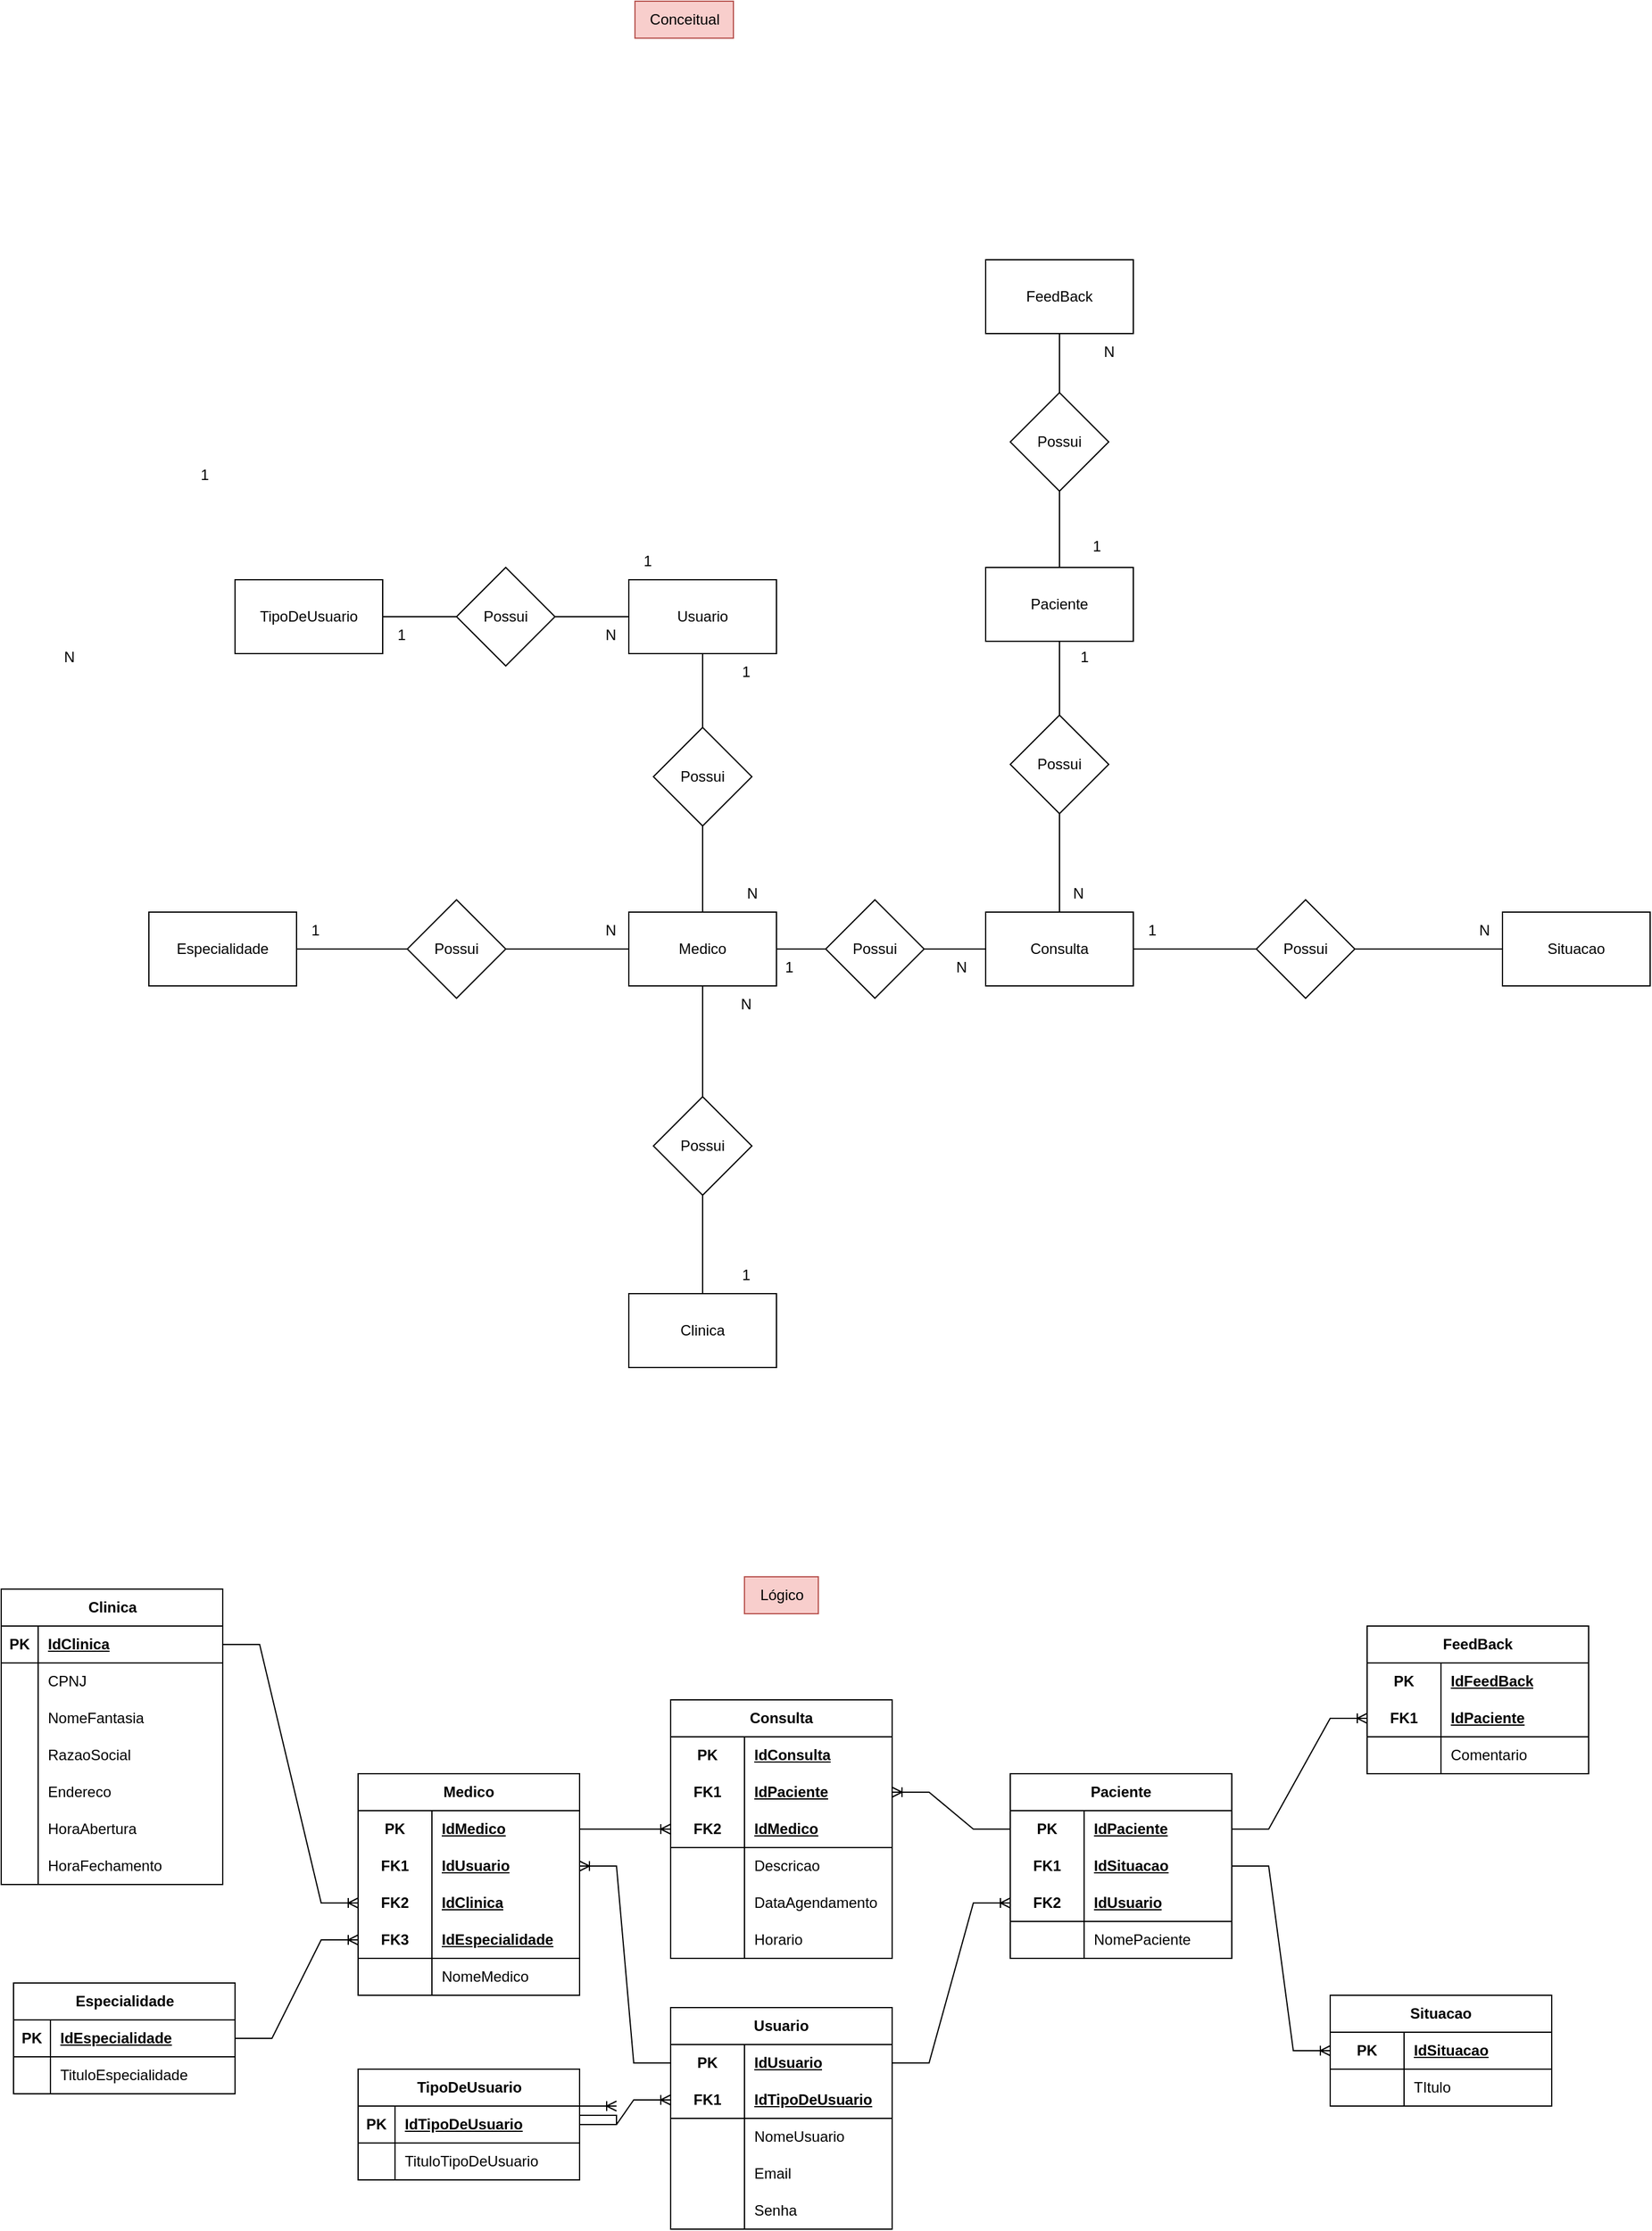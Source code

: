 <mxfile version="21.6.8" type="device">
  <diagram name="Página-1" id="a_1r1LVZdAXBcnB__hBX">
    <mxGraphModel dx="2577" dy="2072" grid="1" gridSize="10" guides="1" tooltips="1" connect="1" arrows="1" fold="1" page="1" pageScale="1" pageWidth="827" pageHeight="1169" math="0" shadow="0">
      <root>
        <mxCell id="0" />
        <mxCell id="1" parent="0" />
        <mxCell id="b5gSdqwOZ8iru0d6Lntr-10" style="edgeStyle=orthogonalEdgeStyle;rounded=0;orthogonalLoop=1;jettySize=auto;html=1;entryX=0;entryY=0.5;entryDx=0;entryDy=0;endArrow=none;endFill=0;" parent="1" source="b5gSdqwOZ8iru0d6Lntr-11" target="b5gSdqwOZ8iru0d6Lntr-5" edge="1">
          <mxGeometry relative="1" as="geometry" />
        </mxCell>
        <mxCell id="b5gSdqwOZ8iru0d6Lntr-2" value="TipoDeUsuario" style="rounded=0;whiteSpace=wrap;html=1;" parent="1" vertex="1">
          <mxGeometry x="-30" y="210" width="120" height="60" as="geometry" />
        </mxCell>
        <mxCell id="e0511FVe_NEa7HaKqOpt-66" style="edgeStyle=orthogonalEdgeStyle;rounded=0;orthogonalLoop=1;jettySize=auto;html=1;endArrow=none;endFill=0;" edge="1" parent="1" source="b5gSdqwOZ8iru0d6Lntr-3" target="e0511FVe_NEa7HaKqOpt-14">
          <mxGeometry relative="1" as="geometry" />
        </mxCell>
        <mxCell id="b5gSdqwOZ8iru0d6Lntr-3" value="Consulta" style="rounded=0;whiteSpace=wrap;html=1;" parent="1" vertex="1">
          <mxGeometry x="580" y="480" width="120" height="60" as="geometry" />
        </mxCell>
        <mxCell id="e0511FVe_NEa7HaKqOpt-134" style="edgeStyle=orthogonalEdgeStyle;rounded=0;orthogonalLoop=1;jettySize=auto;html=1;endArrow=none;endFill=0;" edge="1" parent="1" source="b5gSdqwOZ8iru0d6Lntr-4" target="1QaCSWof8svon9-AdGE4-5">
          <mxGeometry relative="1" as="geometry" />
        </mxCell>
        <mxCell id="b5gSdqwOZ8iru0d6Lntr-4" value="Clinica" style="rounded=0;whiteSpace=wrap;html=1;" parent="1" vertex="1">
          <mxGeometry x="290" y="790" width="120" height="60" as="geometry" />
        </mxCell>
        <mxCell id="b5gSdqwOZ8iru0d6Lntr-5" value="Usuario" style="rounded=0;whiteSpace=wrap;html=1;" parent="1" vertex="1">
          <mxGeometry x="290" y="210" width="120" height="60" as="geometry" />
        </mxCell>
        <mxCell id="1QaCSWof8svon9-AdGE4-105" style="edgeStyle=orthogonalEdgeStyle;rounded=0;orthogonalLoop=1;jettySize=auto;html=1;entryX=0.5;entryY=1;entryDx=0;entryDy=0;endArrow=none;endFill=0;" parent="1" source="1QaCSWof8svon9-AdGE4-333" target="b5gSdqwOZ8iru0d6Lntr-5" edge="1">
          <mxGeometry relative="1" as="geometry" />
        </mxCell>
        <mxCell id="b5gSdqwOZ8iru0d6Lntr-8" value="Especialidade" style="rounded=0;whiteSpace=wrap;html=1;" parent="1" vertex="1">
          <mxGeometry x="-100" y="480" width="120" height="60" as="geometry" />
        </mxCell>
        <mxCell id="b5gSdqwOZ8iru0d6Lntr-12" value="" style="edgeStyle=orthogonalEdgeStyle;rounded=0;orthogonalLoop=1;jettySize=auto;html=1;entryX=0;entryY=0.5;entryDx=0;entryDy=0;endArrow=none;endFill=0;" parent="1" source="b5gSdqwOZ8iru0d6Lntr-2" target="b5gSdqwOZ8iru0d6Lntr-11" edge="1">
          <mxGeometry relative="1" as="geometry">
            <mxPoint x="100" y="240" as="sourcePoint" />
            <mxPoint x="310" y="240" as="targetPoint" />
          </mxGeometry>
        </mxCell>
        <mxCell id="b5gSdqwOZ8iru0d6Lntr-11" value="Possui" style="rhombus;whiteSpace=wrap;html=1;" parent="1" vertex="1">
          <mxGeometry x="150" y="200" width="80" height="80" as="geometry" />
        </mxCell>
        <mxCell id="e0511FVe_NEa7HaKqOpt-136" style="edgeStyle=orthogonalEdgeStyle;rounded=0;orthogonalLoop=1;jettySize=auto;html=1;entryX=0.5;entryY=1;entryDx=0;entryDy=0;endArrow=none;endFill=0;" edge="1" parent="1" source="1QaCSWof8svon9-AdGE4-5" target="1QaCSWof8svon9-AdGE4-262">
          <mxGeometry relative="1" as="geometry" />
        </mxCell>
        <mxCell id="1QaCSWof8svon9-AdGE4-5" value="Possui" style="rhombus;whiteSpace=wrap;html=1;" parent="1" vertex="1">
          <mxGeometry x="310" y="630" width="80" height="80" as="geometry" />
        </mxCell>
        <mxCell id="1QaCSWof8svon9-AdGE4-34" value="N" style="text;html=1;align=center;verticalAlign=middle;resizable=0;points=[];autosize=1;strokeColor=none;fillColor=none;" parent="1" vertex="1">
          <mxGeometry x="260" y="240" width="30" height="30" as="geometry" />
        </mxCell>
        <mxCell id="1QaCSWof8svon9-AdGE4-35" value="1" style="text;html=1;align=center;verticalAlign=middle;resizable=0;points=[];autosize=1;strokeColor=none;fillColor=none;" parent="1" vertex="1">
          <mxGeometry x="90" y="240" width="30" height="30" as="geometry" />
        </mxCell>
        <mxCell id="1QaCSWof8svon9-AdGE4-37" value="1" style="text;html=1;align=center;verticalAlign=middle;resizable=0;points=[];autosize=1;strokeColor=none;fillColor=none;" parent="1" vertex="1">
          <mxGeometry x="370" y="760" width="30" height="30" as="geometry" />
        </mxCell>
        <mxCell id="1QaCSWof8svon9-AdGE4-38" value="N" style="text;html=1;align=center;verticalAlign=middle;resizable=0;points=[];autosize=1;strokeColor=none;fillColor=none;" parent="1" vertex="1">
          <mxGeometry x="370" y="540" width="30" height="30" as="geometry" />
        </mxCell>
        <mxCell id="1QaCSWof8svon9-AdGE4-41" value="Usuario" style="shape=table;startSize=30;container=1;collapsible=1;childLayout=tableLayout;fixedRows=1;rowLines=0;fontStyle=1;align=center;resizeLast=1;html=1;whiteSpace=wrap;" parent="1" vertex="1">
          <mxGeometry x="324" y="1370" width="180" height="180" as="geometry" />
        </mxCell>
        <mxCell id="1QaCSWof8svon9-AdGE4-101" style="shape=tableRow;horizontal=0;startSize=0;swimlaneHead=0;swimlaneBody=0;fillColor=none;collapsible=0;dropTarget=0;points=[[0,0.5],[1,0.5]];portConstraint=eastwest;top=0;left=0;right=0;bottom=0;html=1;" parent="1QaCSWof8svon9-AdGE4-41" vertex="1">
          <mxGeometry y="30" width="180" height="30" as="geometry" />
        </mxCell>
        <mxCell id="1QaCSWof8svon9-AdGE4-102" value="PK" style="shape=partialRectangle;connectable=0;fillColor=none;top=0;left=0;bottom=0;right=0;fontStyle=1;overflow=hidden;html=1;whiteSpace=wrap;" parent="1QaCSWof8svon9-AdGE4-101" vertex="1">
          <mxGeometry width="60" height="30" as="geometry">
            <mxRectangle width="60" height="30" as="alternateBounds" />
          </mxGeometry>
        </mxCell>
        <mxCell id="1QaCSWof8svon9-AdGE4-103" value="IdUsuario" style="shape=partialRectangle;connectable=0;fillColor=none;top=0;left=0;bottom=0;right=0;align=left;spacingLeft=6;fontStyle=5;overflow=hidden;html=1;whiteSpace=wrap;" parent="1QaCSWof8svon9-AdGE4-101" vertex="1">
          <mxGeometry x="60" width="120" height="30" as="geometry">
            <mxRectangle width="120" height="30" as="alternateBounds" />
          </mxGeometry>
        </mxCell>
        <mxCell id="1QaCSWof8svon9-AdGE4-45" value="" style="shape=tableRow;horizontal=0;startSize=0;swimlaneHead=0;swimlaneBody=0;fillColor=none;collapsible=0;dropTarget=0;points=[[0,0.5],[1,0.5]];portConstraint=eastwest;top=0;left=0;right=0;bottom=1;html=1;" parent="1QaCSWof8svon9-AdGE4-41" vertex="1">
          <mxGeometry y="60" width="180" height="30" as="geometry" />
        </mxCell>
        <mxCell id="1QaCSWof8svon9-AdGE4-46" value="FK1" style="shape=partialRectangle;connectable=0;fillColor=none;top=0;left=0;bottom=0;right=0;fontStyle=1;overflow=hidden;html=1;whiteSpace=wrap;" parent="1QaCSWof8svon9-AdGE4-45" vertex="1">
          <mxGeometry width="60" height="30" as="geometry">
            <mxRectangle width="60" height="30" as="alternateBounds" />
          </mxGeometry>
        </mxCell>
        <mxCell id="1QaCSWof8svon9-AdGE4-47" value="IdTipoDeUsuario" style="shape=partialRectangle;connectable=0;fillColor=none;top=0;left=0;bottom=0;right=0;align=left;spacingLeft=6;fontStyle=5;overflow=hidden;html=1;whiteSpace=wrap;" parent="1QaCSWof8svon9-AdGE4-45" vertex="1">
          <mxGeometry x="60" width="120" height="30" as="geometry">
            <mxRectangle width="120" height="30" as="alternateBounds" />
          </mxGeometry>
        </mxCell>
        <mxCell id="1QaCSWof8svon9-AdGE4-48" value="" style="shape=tableRow;horizontal=0;startSize=0;swimlaneHead=0;swimlaneBody=0;fillColor=none;collapsible=0;dropTarget=0;points=[[0,0.5],[1,0.5]];portConstraint=eastwest;top=0;left=0;right=0;bottom=0;html=1;" parent="1QaCSWof8svon9-AdGE4-41" vertex="1">
          <mxGeometry y="90" width="180" height="30" as="geometry" />
        </mxCell>
        <mxCell id="1QaCSWof8svon9-AdGE4-49" value="" style="shape=partialRectangle;connectable=0;fillColor=none;top=0;left=0;bottom=0;right=0;editable=1;overflow=hidden;html=1;whiteSpace=wrap;" parent="1QaCSWof8svon9-AdGE4-48" vertex="1">
          <mxGeometry width="60" height="30" as="geometry">
            <mxRectangle width="60" height="30" as="alternateBounds" />
          </mxGeometry>
        </mxCell>
        <mxCell id="1QaCSWof8svon9-AdGE4-50" value="NomeUsuario" style="shape=partialRectangle;connectable=0;fillColor=none;top=0;left=0;bottom=0;right=0;align=left;spacingLeft=6;overflow=hidden;html=1;whiteSpace=wrap;" parent="1QaCSWof8svon9-AdGE4-48" vertex="1">
          <mxGeometry x="60" width="120" height="30" as="geometry">
            <mxRectangle width="120" height="30" as="alternateBounds" />
          </mxGeometry>
        </mxCell>
        <mxCell id="e0511FVe_NEa7HaKqOpt-121" style="shape=tableRow;horizontal=0;startSize=0;swimlaneHead=0;swimlaneBody=0;fillColor=none;collapsible=0;dropTarget=0;points=[[0,0.5],[1,0.5]];portConstraint=eastwest;top=0;left=0;right=0;bottom=0;html=1;" vertex="1" parent="1QaCSWof8svon9-AdGE4-41">
          <mxGeometry y="120" width="180" height="30" as="geometry" />
        </mxCell>
        <mxCell id="e0511FVe_NEa7HaKqOpt-122" style="shape=partialRectangle;connectable=0;fillColor=none;top=0;left=0;bottom=0;right=0;editable=1;overflow=hidden;html=1;whiteSpace=wrap;" vertex="1" parent="e0511FVe_NEa7HaKqOpt-121">
          <mxGeometry width="60" height="30" as="geometry">
            <mxRectangle width="60" height="30" as="alternateBounds" />
          </mxGeometry>
        </mxCell>
        <mxCell id="e0511FVe_NEa7HaKqOpt-123" value="Email" style="shape=partialRectangle;connectable=0;fillColor=none;top=0;left=0;bottom=0;right=0;align=left;spacingLeft=6;overflow=hidden;html=1;whiteSpace=wrap;" vertex="1" parent="e0511FVe_NEa7HaKqOpt-121">
          <mxGeometry x="60" width="120" height="30" as="geometry">
            <mxRectangle width="120" height="30" as="alternateBounds" />
          </mxGeometry>
        </mxCell>
        <mxCell id="e0511FVe_NEa7HaKqOpt-118" style="shape=tableRow;horizontal=0;startSize=0;swimlaneHead=0;swimlaneBody=0;fillColor=none;collapsible=0;dropTarget=0;points=[[0,0.5],[1,0.5]];portConstraint=eastwest;top=0;left=0;right=0;bottom=0;html=1;" vertex="1" parent="1QaCSWof8svon9-AdGE4-41">
          <mxGeometry y="150" width="180" height="30" as="geometry" />
        </mxCell>
        <mxCell id="e0511FVe_NEa7HaKqOpt-119" style="shape=partialRectangle;connectable=0;fillColor=none;top=0;left=0;bottom=0;right=0;editable=1;overflow=hidden;html=1;whiteSpace=wrap;" vertex="1" parent="e0511FVe_NEa7HaKqOpt-118">
          <mxGeometry width="60" height="30" as="geometry">
            <mxRectangle width="60" height="30" as="alternateBounds" />
          </mxGeometry>
        </mxCell>
        <mxCell id="e0511FVe_NEa7HaKqOpt-120" value="Senha" style="shape=partialRectangle;connectable=0;fillColor=none;top=0;left=0;bottom=0;right=0;align=left;spacingLeft=6;overflow=hidden;html=1;whiteSpace=wrap;" vertex="1" parent="e0511FVe_NEa7HaKqOpt-118">
          <mxGeometry x="60" width="120" height="30" as="geometry">
            <mxRectangle width="120" height="30" as="alternateBounds" />
          </mxGeometry>
        </mxCell>
        <mxCell id="1QaCSWof8svon9-AdGE4-54" value="Clinica" style="shape=table;startSize=30;container=1;collapsible=1;childLayout=tableLayout;fixedRows=1;rowLines=0;fontStyle=1;align=center;resizeLast=1;html=1;" parent="1" vertex="1">
          <mxGeometry x="-220" y="1030" width="180" height="240" as="geometry" />
        </mxCell>
        <mxCell id="1QaCSWof8svon9-AdGE4-55" value="" style="shape=tableRow;horizontal=0;startSize=0;swimlaneHead=0;swimlaneBody=0;fillColor=none;collapsible=0;dropTarget=0;points=[[0,0.5],[1,0.5]];portConstraint=eastwest;top=0;left=0;right=0;bottom=1;" parent="1QaCSWof8svon9-AdGE4-54" vertex="1">
          <mxGeometry y="30" width="180" height="30" as="geometry" />
        </mxCell>
        <mxCell id="1QaCSWof8svon9-AdGE4-56" value="PK" style="shape=partialRectangle;connectable=0;fillColor=none;top=0;left=0;bottom=0;right=0;fontStyle=1;overflow=hidden;whiteSpace=wrap;html=1;" parent="1QaCSWof8svon9-AdGE4-55" vertex="1">
          <mxGeometry width="30" height="30" as="geometry">
            <mxRectangle width="30" height="30" as="alternateBounds" />
          </mxGeometry>
        </mxCell>
        <mxCell id="1QaCSWof8svon9-AdGE4-57" value="IdClinica" style="shape=partialRectangle;connectable=0;fillColor=none;top=0;left=0;bottom=0;right=0;align=left;spacingLeft=6;fontStyle=5;overflow=hidden;whiteSpace=wrap;html=1;" parent="1QaCSWof8svon9-AdGE4-55" vertex="1">
          <mxGeometry x="30" width="150" height="30" as="geometry">
            <mxRectangle width="150" height="30" as="alternateBounds" />
          </mxGeometry>
        </mxCell>
        <mxCell id="1QaCSWof8svon9-AdGE4-58" value="" style="shape=tableRow;horizontal=0;startSize=0;swimlaneHead=0;swimlaneBody=0;fillColor=none;collapsible=0;dropTarget=0;points=[[0,0.5],[1,0.5]];portConstraint=eastwest;top=0;left=0;right=0;bottom=0;" parent="1QaCSWof8svon9-AdGE4-54" vertex="1">
          <mxGeometry y="60" width="180" height="30" as="geometry" />
        </mxCell>
        <mxCell id="1QaCSWof8svon9-AdGE4-59" value="" style="shape=partialRectangle;connectable=0;fillColor=none;top=0;left=0;bottom=0;right=0;editable=1;overflow=hidden;whiteSpace=wrap;html=1;" parent="1QaCSWof8svon9-AdGE4-58" vertex="1">
          <mxGeometry width="30" height="30" as="geometry">
            <mxRectangle width="30" height="30" as="alternateBounds" />
          </mxGeometry>
        </mxCell>
        <mxCell id="1QaCSWof8svon9-AdGE4-60" value="CPNJ" style="shape=partialRectangle;connectable=0;fillColor=none;top=0;left=0;bottom=0;right=0;align=left;spacingLeft=6;overflow=hidden;whiteSpace=wrap;html=1;" parent="1QaCSWof8svon9-AdGE4-58" vertex="1">
          <mxGeometry x="30" width="150" height="30" as="geometry">
            <mxRectangle width="150" height="30" as="alternateBounds" />
          </mxGeometry>
        </mxCell>
        <mxCell id="1QaCSWof8svon9-AdGE4-129" style="shape=tableRow;horizontal=0;startSize=0;swimlaneHead=0;swimlaneBody=0;fillColor=none;collapsible=0;dropTarget=0;points=[[0,0.5],[1,0.5]];portConstraint=eastwest;top=0;left=0;right=0;bottom=0;" parent="1QaCSWof8svon9-AdGE4-54" vertex="1">
          <mxGeometry y="90" width="180" height="30" as="geometry" />
        </mxCell>
        <mxCell id="1QaCSWof8svon9-AdGE4-130" style="shape=partialRectangle;connectable=0;fillColor=none;top=0;left=0;bottom=0;right=0;editable=1;overflow=hidden;whiteSpace=wrap;html=1;" parent="1QaCSWof8svon9-AdGE4-129" vertex="1">
          <mxGeometry width="30" height="30" as="geometry">
            <mxRectangle width="30" height="30" as="alternateBounds" />
          </mxGeometry>
        </mxCell>
        <mxCell id="1QaCSWof8svon9-AdGE4-131" value="NomeFantasia" style="shape=partialRectangle;connectable=0;fillColor=none;top=0;left=0;bottom=0;right=0;align=left;spacingLeft=6;overflow=hidden;whiteSpace=wrap;html=1;" parent="1QaCSWof8svon9-AdGE4-129" vertex="1">
          <mxGeometry x="30" width="150" height="30" as="geometry">
            <mxRectangle width="150" height="30" as="alternateBounds" />
          </mxGeometry>
        </mxCell>
        <mxCell id="1QaCSWof8svon9-AdGE4-126" style="shape=tableRow;horizontal=0;startSize=0;swimlaneHead=0;swimlaneBody=0;fillColor=none;collapsible=0;dropTarget=0;points=[[0,0.5],[1,0.5]];portConstraint=eastwest;top=0;left=0;right=0;bottom=0;" parent="1QaCSWof8svon9-AdGE4-54" vertex="1">
          <mxGeometry y="120" width="180" height="30" as="geometry" />
        </mxCell>
        <mxCell id="1QaCSWof8svon9-AdGE4-127" style="shape=partialRectangle;connectable=0;fillColor=none;top=0;left=0;bottom=0;right=0;editable=1;overflow=hidden;whiteSpace=wrap;html=1;" parent="1QaCSWof8svon9-AdGE4-126" vertex="1">
          <mxGeometry width="30" height="30" as="geometry">
            <mxRectangle width="30" height="30" as="alternateBounds" />
          </mxGeometry>
        </mxCell>
        <mxCell id="1QaCSWof8svon9-AdGE4-128" value="RazaoSocial" style="shape=partialRectangle;connectable=0;fillColor=none;top=0;left=0;bottom=0;right=0;align=left;spacingLeft=6;overflow=hidden;whiteSpace=wrap;html=1;" parent="1QaCSWof8svon9-AdGE4-126" vertex="1">
          <mxGeometry x="30" width="150" height="30" as="geometry">
            <mxRectangle width="150" height="30" as="alternateBounds" />
          </mxGeometry>
        </mxCell>
        <mxCell id="1QaCSWof8svon9-AdGE4-123" style="shape=tableRow;horizontal=0;startSize=0;swimlaneHead=0;swimlaneBody=0;fillColor=none;collapsible=0;dropTarget=0;points=[[0,0.5],[1,0.5]];portConstraint=eastwest;top=0;left=0;right=0;bottom=0;" parent="1QaCSWof8svon9-AdGE4-54" vertex="1">
          <mxGeometry y="150" width="180" height="30" as="geometry" />
        </mxCell>
        <mxCell id="1QaCSWof8svon9-AdGE4-124" style="shape=partialRectangle;connectable=0;fillColor=none;top=0;left=0;bottom=0;right=0;editable=1;overflow=hidden;whiteSpace=wrap;html=1;" parent="1QaCSWof8svon9-AdGE4-123" vertex="1">
          <mxGeometry width="30" height="30" as="geometry">
            <mxRectangle width="30" height="30" as="alternateBounds" />
          </mxGeometry>
        </mxCell>
        <mxCell id="1QaCSWof8svon9-AdGE4-125" value="Endereco" style="shape=partialRectangle;connectable=0;fillColor=none;top=0;left=0;bottom=0;right=0;align=left;spacingLeft=6;overflow=hidden;whiteSpace=wrap;html=1;" parent="1QaCSWof8svon9-AdGE4-123" vertex="1">
          <mxGeometry x="30" width="150" height="30" as="geometry">
            <mxRectangle width="150" height="30" as="alternateBounds" />
          </mxGeometry>
        </mxCell>
        <mxCell id="e0511FVe_NEa7HaKqOpt-147" style="shape=tableRow;horizontal=0;startSize=0;swimlaneHead=0;swimlaneBody=0;fillColor=none;collapsible=0;dropTarget=0;points=[[0,0.5],[1,0.5]];portConstraint=eastwest;top=0;left=0;right=0;bottom=0;" vertex="1" parent="1QaCSWof8svon9-AdGE4-54">
          <mxGeometry y="180" width="180" height="30" as="geometry" />
        </mxCell>
        <mxCell id="e0511FVe_NEa7HaKqOpt-148" style="shape=partialRectangle;connectable=0;fillColor=none;top=0;left=0;bottom=0;right=0;editable=1;overflow=hidden;whiteSpace=wrap;html=1;" vertex="1" parent="e0511FVe_NEa7HaKqOpt-147">
          <mxGeometry width="30" height="30" as="geometry">
            <mxRectangle width="30" height="30" as="alternateBounds" />
          </mxGeometry>
        </mxCell>
        <mxCell id="e0511FVe_NEa7HaKqOpt-149" value="HoraAbertura" style="shape=partialRectangle;connectable=0;fillColor=none;top=0;left=0;bottom=0;right=0;align=left;spacingLeft=6;overflow=hidden;whiteSpace=wrap;html=1;" vertex="1" parent="e0511FVe_NEa7HaKqOpt-147">
          <mxGeometry x="30" width="150" height="30" as="geometry">
            <mxRectangle width="150" height="30" as="alternateBounds" />
          </mxGeometry>
        </mxCell>
        <mxCell id="1QaCSWof8svon9-AdGE4-132" style="shape=tableRow;horizontal=0;startSize=0;swimlaneHead=0;swimlaneBody=0;fillColor=none;collapsible=0;dropTarget=0;points=[[0,0.5],[1,0.5]];portConstraint=eastwest;top=0;left=0;right=0;bottom=0;" parent="1QaCSWof8svon9-AdGE4-54" vertex="1">
          <mxGeometry y="210" width="180" height="30" as="geometry" />
        </mxCell>
        <mxCell id="1QaCSWof8svon9-AdGE4-133" style="shape=partialRectangle;connectable=0;fillColor=none;top=0;left=0;bottom=0;right=0;editable=1;overflow=hidden;whiteSpace=wrap;html=1;" parent="1QaCSWof8svon9-AdGE4-132" vertex="1">
          <mxGeometry width="30" height="30" as="geometry">
            <mxRectangle width="30" height="30" as="alternateBounds" />
          </mxGeometry>
        </mxCell>
        <mxCell id="1QaCSWof8svon9-AdGE4-134" value="HoraFechamento" style="shape=partialRectangle;connectable=0;fillColor=none;top=0;left=0;bottom=0;right=0;align=left;spacingLeft=6;overflow=hidden;whiteSpace=wrap;html=1;" parent="1QaCSWof8svon9-AdGE4-132" vertex="1">
          <mxGeometry x="30" width="150" height="30" as="geometry">
            <mxRectangle width="150" height="30" as="alternateBounds" />
          </mxGeometry>
        </mxCell>
        <mxCell id="1QaCSWof8svon9-AdGE4-67" value="Especialidade" style="shape=table;startSize=30;container=1;collapsible=1;childLayout=tableLayout;fixedRows=1;rowLines=0;fontStyle=1;align=center;resizeLast=1;html=1;" parent="1" vertex="1">
          <mxGeometry x="-210" y="1350" width="180" height="90" as="geometry" />
        </mxCell>
        <mxCell id="1QaCSWof8svon9-AdGE4-68" value="" style="shape=tableRow;horizontal=0;startSize=0;swimlaneHead=0;swimlaneBody=0;fillColor=none;collapsible=0;dropTarget=0;points=[[0,0.5],[1,0.5]];portConstraint=eastwest;top=0;left=0;right=0;bottom=1;" parent="1QaCSWof8svon9-AdGE4-67" vertex="1">
          <mxGeometry y="30" width="180" height="30" as="geometry" />
        </mxCell>
        <mxCell id="1QaCSWof8svon9-AdGE4-69" value="PK" style="shape=partialRectangle;connectable=0;fillColor=none;top=0;left=0;bottom=0;right=0;fontStyle=1;overflow=hidden;whiteSpace=wrap;html=1;" parent="1QaCSWof8svon9-AdGE4-68" vertex="1">
          <mxGeometry width="30" height="30" as="geometry">
            <mxRectangle width="30" height="30" as="alternateBounds" />
          </mxGeometry>
        </mxCell>
        <mxCell id="1QaCSWof8svon9-AdGE4-70" value="IdEspecialidade" style="shape=partialRectangle;connectable=0;fillColor=none;top=0;left=0;bottom=0;right=0;align=left;spacingLeft=6;fontStyle=5;overflow=hidden;whiteSpace=wrap;html=1;" parent="1QaCSWof8svon9-AdGE4-68" vertex="1">
          <mxGeometry x="30" width="150" height="30" as="geometry">
            <mxRectangle width="150" height="30" as="alternateBounds" />
          </mxGeometry>
        </mxCell>
        <mxCell id="1QaCSWof8svon9-AdGE4-71" value="" style="shape=tableRow;horizontal=0;startSize=0;swimlaneHead=0;swimlaneBody=0;fillColor=none;collapsible=0;dropTarget=0;points=[[0,0.5],[1,0.5]];portConstraint=eastwest;top=0;left=0;right=0;bottom=0;" parent="1QaCSWof8svon9-AdGE4-67" vertex="1">
          <mxGeometry y="60" width="180" height="30" as="geometry" />
        </mxCell>
        <mxCell id="1QaCSWof8svon9-AdGE4-72" value="" style="shape=partialRectangle;connectable=0;fillColor=none;top=0;left=0;bottom=0;right=0;editable=1;overflow=hidden;whiteSpace=wrap;html=1;" parent="1QaCSWof8svon9-AdGE4-71" vertex="1">
          <mxGeometry width="30" height="30" as="geometry">
            <mxRectangle width="30" height="30" as="alternateBounds" />
          </mxGeometry>
        </mxCell>
        <mxCell id="1QaCSWof8svon9-AdGE4-73" value="TituloEspecialidade" style="shape=partialRectangle;connectable=0;fillColor=none;top=0;left=0;bottom=0;right=0;align=left;spacingLeft=6;overflow=hidden;whiteSpace=wrap;html=1;" parent="1QaCSWof8svon9-AdGE4-71" vertex="1">
          <mxGeometry x="30" width="150" height="30" as="geometry">
            <mxRectangle width="150" height="30" as="alternateBounds" />
          </mxGeometry>
        </mxCell>
        <mxCell id="1QaCSWof8svon9-AdGE4-107" value="N" style="text;html=1;align=center;verticalAlign=middle;resizable=0;points=[];autosize=1;strokeColor=none;fillColor=none;" parent="1" vertex="1">
          <mxGeometry x="375" y="450" width="30" height="30" as="geometry" />
        </mxCell>
        <mxCell id="1QaCSWof8svon9-AdGE4-108" value="TipoDeUsuario" style="shape=table;startSize=30;container=1;collapsible=1;childLayout=tableLayout;fixedRows=1;rowLines=0;fontStyle=1;align=center;resizeLast=1;html=1;" parent="1" vertex="1">
          <mxGeometry x="70" y="1420" width="180" height="90" as="geometry">
            <mxRectangle x="-55" y="1030" width="130" height="30" as="alternateBounds" />
          </mxGeometry>
        </mxCell>
        <mxCell id="1QaCSWof8svon9-AdGE4-109" value="" style="shape=tableRow;horizontal=0;startSize=0;swimlaneHead=0;swimlaneBody=0;fillColor=none;collapsible=0;dropTarget=0;points=[[0,0.5],[1,0.5]];portConstraint=eastwest;top=0;left=0;right=0;bottom=1;" parent="1QaCSWof8svon9-AdGE4-108" vertex="1">
          <mxGeometry y="30" width="180" height="30" as="geometry" />
        </mxCell>
        <mxCell id="1QaCSWof8svon9-AdGE4-110" value="PK" style="shape=partialRectangle;connectable=0;fillColor=none;top=0;left=0;bottom=0;right=0;fontStyle=1;overflow=hidden;whiteSpace=wrap;html=1;" parent="1QaCSWof8svon9-AdGE4-109" vertex="1">
          <mxGeometry width="30" height="30" as="geometry">
            <mxRectangle width="30" height="30" as="alternateBounds" />
          </mxGeometry>
        </mxCell>
        <mxCell id="1QaCSWof8svon9-AdGE4-111" value="IdTipoDeUsuario" style="shape=partialRectangle;connectable=0;fillColor=none;top=0;left=0;bottom=0;right=0;align=left;spacingLeft=6;fontStyle=5;overflow=hidden;whiteSpace=wrap;html=1;" parent="1QaCSWof8svon9-AdGE4-109" vertex="1">
          <mxGeometry x="30" width="150" height="30" as="geometry">
            <mxRectangle width="150" height="30" as="alternateBounds" />
          </mxGeometry>
        </mxCell>
        <mxCell id="1QaCSWof8svon9-AdGE4-112" value="" style="shape=tableRow;horizontal=0;startSize=0;swimlaneHead=0;swimlaneBody=0;fillColor=none;collapsible=0;dropTarget=0;points=[[0,0.5],[1,0.5]];portConstraint=eastwest;top=0;left=0;right=0;bottom=0;" parent="1QaCSWof8svon9-AdGE4-108" vertex="1">
          <mxGeometry y="60" width="180" height="30" as="geometry" />
        </mxCell>
        <mxCell id="1QaCSWof8svon9-AdGE4-113" value="" style="shape=partialRectangle;connectable=0;fillColor=none;top=0;left=0;bottom=0;right=0;editable=1;overflow=hidden;whiteSpace=wrap;html=1;" parent="1QaCSWof8svon9-AdGE4-112" vertex="1">
          <mxGeometry width="30" height="30" as="geometry">
            <mxRectangle width="30" height="30" as="alternateBounds" />
          </mxGeometry>
        </mxCell>
        <mxCell id="1QaCSWof8svon9-AdGE4-114" value="TituloTipoDeUsuario" style="shape=partialRectangle;connectable=0;fillColor=none;top=0;left=0;bottom=0;right=0;align=left;spacingLeft=6;overflow=hidden;whiteSpace=wrap;html=1;" parent="1QaCSWof8svon9-AdGE4-112" vertex="1">
          <mxGeometry x="30" width="150" height="30" as="geometry">
            <mxRectangle width="150" height="30" as="alternateBounds" />
          </mxGeometry>
        </mxCell>
        <mxCell id="1QaCSWof8svon9-AdGE4-336" style="edgeStyle=orthogonalEdgeStyle;rounded=0;orthogonalLoop=1;jettySize=auto;html=1;entryX=1;entryY=0.5;entryDx=0;entryDy=0;endArrow=none;endFill=0;" parent="1" source="1QaCSWof8svon9-AdGE4-36" target="b5gSdqwOZ8iru0d6Lntr-8" edge="1">
          <mxGeometry relative="1" as="geometry" />
        </mxCell>
        <mxCell id="1QaCSWof8svon9-AdGE4-36" value="Possui" style="rhombus;whiteSpace=wrap;html=1;" parent="1" vertex="1">
          <mxGeometry x="110" y="470" width="80" height="80" as="geometry" />
        </mxCell>
        <mxCell id="1QaCSWof8svon9-AdGE4-137" value="1" style="text;html=1;align=center;verticalAlign=middle;resizable=0;points=[];autosize=1;strokeColor=none;fillColor=none;" parent="1" vertex="1">
          <mxGeometry x="-70" y="110" width="30" height="30" as="geometry" />
        </mxCell>
        <mxCell id="1QaCSWof8svon9-AdGE4-138" value="N" style="text;html=1;align=center;verticalAlign=middle;resizable=0;points=[];autosize=1;strokeColor=none;fillColor=none;" parent="1" vertex="1">
          <mxGeometry x="-180" y="258" width="30" height="30" as="geometry" />
        </mxCell>
        <mxCell id="1QaCSWof8svon9-AdGE4-197" value="Consulta" style="shape=table;startSize=30;container=1;collapsible=1;childLayout=tableLayout;fixedRows=1;rowLines=0;fontStyle=1;align=center;resizeLast=1;html=1;whiteSpace=wrap;" parent="1" vertex="1">
          <mxGeometry x="324" y="1120" width="180" height="210" as="geometry" />
        </mxCell>
        <mxCell id="1QaCSWof8svon9-AdGE4-198" style="shape=tableRow;horizontal=0;startSize=0;swimlaneHead=0;swimlaneBody=0;fillColor=none;collapsible=0;dropTarget=0;points=[[0,0.5],[1,0.5]];portConstraint=eastwest;top=0;left=0;right=0;bottom=0;html=1;" parent="1QaCSWof8svon9-AdGE4-197" vertex="1">
          <mxGeometry y="30" width="180" height="30" as="geometry" />
        </mxCell>
        <mxCell id="1QaCSWof8svon9-AdGE4-199" value="PK" style="shape=partialRectangle;connectable=0;fillColor=none;top=0;left=0;bottom=0;right=0;fontStyle=1;overflow=hidden;html=1;whiteSpace=wrap;" parent="1QaCSWof8svon9-AdGE4-198" vertex="1">
          <mxGeometry width="60" height="30" as="geometry">
            <mxRectangle width="60" height="30" as="alternateBounds" />
          </mxGeometry>
        </mxCell>
        <mxCell id="1QaCSWof8svon9-AdGE4-200" value="IdConsulta" style="shape=partialRectangle;connectable=0;fillColor=none;top=0;left=0;bottom=0;right=0;align=left;spacingLeft=6;fontStyle=5;overflow=hidden;html=1;whiteSpace=wrap;" parent="1QaCSWof8svon9-AdGE4-198" vertex="1">
          <mxGeometry x="60" width="120" height="30" as="geometry">
            <mxRectangle width="120" height="30" as="alternateBounds" />
          </mxGeometry>
        </mxCell>
        <mxCell id="1QaCSWof8svon9-AdGE4-201" value="" style="shape=tableRow;horizontal=0;startSize=0;swimlaneHead=0;swimlaneBody=0;fillColor=none;collapsible=0;dropTarget=0;points=[[0,0.5],[1,0.5]];portConstraint=eastwest;top=0;left=0;right=0;bottom=0;html=1;" parent="1QaCSWof8svon9-AdGE4-197" vertex="1">
          <mxGeometry y="60" width="180" height="30" as="geometry" />
        </mxCell>
        <mxCell id="1QaCSWof8svon9-AdGE4-202" value="FK1" style="shape=partialRectangle;connectable=0;fillColor=none;top=0;left=0;bottom=0;right=0;fontStyle=1;overflow=hidden;html=1;whiteSpace=wrap;" parent="1QaCSWof8svon9-AdGE4-201" vertex="1">
          <mxGeometry width="60" height="30" as="geometry">
            <mxRectangle width="60" height="30" as="alternateBounds" />
          </mxGeometry>
        </mxCell>
        <mxCell id="1QaCSWof8svon9-AdGE4-203" value="IdPaciente" style="shape=partialRectangle;connectable=0;fillColor=none;top=0;left=0;bottom=0;right=0;align=left;spacingLeft=6;fontStyle=5;overflow=hidden;html=1;whiteSpace=wrap;" parent="1QaCSWof8svon9-AdGE4-201" vertex="1">
          <mxGeometry x="60" width="120" height="30" as="geometry">
            <mxRectangle width="120" height="30" as="alternateBounds" />
          </mxGeometry>
        </mxCell>
        <mxCell id="1QaCSWof8svon9-AdGE4-207" value="" style="shape=tableRow;horizontal=0;startSize=0;swimlaneHead=0;swimlaneBody=0;fillColor=none;collapsible=0;dropTarget=0;points=[[0,0.5],[1,0.5]];portConstraint=eastwest;top=0;left=0;right=0;bottom=1;html=1;" parent="1QaCSWof8svon9-AdGE4-197" vertex="1">
          <mxGeometry y="90" width="180" height="30" as="geometry" />
        </mxCell>
        <mxCell id="1QaCSWof8svon9-AdGE4-208" value="FK2" style="shape=partialRectangle;connectable=0;fillColor=none;top=0;left=0;bottom=0;right=0;fontStyle=1;overflow=hidden;html=1;whiteSpace=wrap;" parent="1QaCSWof8svon9-AdGE4-207" vertex="1">
          <mxGeometry width="60" height="30" as="geometry">
            <mxRectangle width="60" height="30" as="alternateBounds" />
          </mxGeometry>
        </mxCell>
        <mxCell id="1QaCSWof8svon9-AdGE4-209" value="IdMedico" style="shape=partialRectangle;connectable=0;fillColor=none;top=0;left=0;bottom=0;right=0;align=left;spacingLeft=6;fontStyle=5;overflow=hidden;html=1;whiteSpace=wrap;" parent="1QaCSWof8svon9-AdGE4-207" vertex="1">
          <mxGeometry x="60" width="120" height="30" as="geometry">
            <mxRectangle width="120" height="30" as="alternateBounds" />
          </mxGeometry>
        </mxCell>
        <mxCell id="1QaCSWof8svon9-AdGE4-210" value="" style="shape=tableRow;horizontal=0;startSize=0;swimlaneHead=0;swimlaneBody=0;fillColor=none;collapsible=0;dropTarget=0;points=[[0,0.5],[1,0.5]];portConstraint=eastwest;top=0;left=0;right=0;bottom=0;html=1;" parent="1QaCSWof8svon9-AdGE4-197" vertex="1">
          <mxGeometry y="120" width="180" height="30" as="geometry" />
        </mxCell>
        <mxCell id="1QaCSWof8svon9-AdGE4-211" value="" style="shape=partialRectangle;connectable=0;fillColor=none;top=0;left=0;bottom=0;right=0;editable=1;overflow=hidden;html=1;whiteSpace=wrap;" parent="1QaCSWof8svon9-AdGE4-210" vertex="1">
          <mxGeometry width="60" height="30" as="geometry">
            <mxRectangle width="60" height="30" as="alternateBounds" />
          </mxGeometry>
        </mxCell>
        <mxCell id="1QaCSWof8svon9-AdGE4-212" value="Descricao" style="shape=partialRectangle;connectable=0;fillColor=none;top=0;left=0;bottom=0;right=0;align=left;spacingLeft=6;overflow=hidden;html=1;whiteSpace=wrap;" parent="1QaCSWof8svon9-AdGE4-210" vertex="1">
          <mxGeometry x="60" width="120" height="30" as="geometry">
            <mxRectangle width="120" height="30" as="alternateBounds" />
          </mxGeometry>
        </mxCell>
        <mxCell id="1QaCSWof8svon9-AdGE4-315" style="shape=tableRow;horizontal=0;startSize=0;swimlaneHead=0;swimlaneBody=0;fillColor=none;collapsible=0;dropTarget=0;points=[[0,0.5],[1,0.5]];portConstraint=eastwest;top=0;left=0;right=0;bottom=0;html=1;" parent="1QaCSWof8svon9-AdGE4-197" vertex="1">
          <mxGeometry y="150" width="180" height="30" as="geometry" />
        </mxCell>
        <mxCell id="1QaCSWof8svon9-AdGE4-316" style="shape=partialRectangle;connectable=0;fillColor=none;top=0;left=0;bottom=0;right=0;editable=1;overflow=hidden;html=1;whiteSpace=wrap;" parent="1QaCSWof8svon9-AdGE4-315" vertex="1">
          <mxGeometry width="60" height="30" as="geometry">
            <mxRectangle width="60" height="30" as="alternateBounds" />
          </mxGeometry>
        </mxCell>
        <mxCell id="1QaCSWof8svon9-AdGE4-317" value="DataAgendamento" style="shape=partialRectangle;connectable=0;fillColor=none;top=0;left=0;bottom=0;right=0;align=left;spacingLeft=6;overflow=hidden;html=1;whiteSpace=wrap;" parent="1QaCSWof8svon9-AdGE4-315" vertex="1">
          <mxGeometry x="60" width="120" height="30" as="geometry">
            <mxRectangle width="120" height="30" as="alternateBounds" />
          </mxGeometry>
        </mxCell>
        <mxCell id="1QaCSWof8svon9-AdGE4-318" style="shape=tableRow;horizontal=0;startSize=0;swimlaneHead=0;swimlaneBody=0;fillColor=none;collapsible=0;dropTarget=0;points=[[0,0.5],[1,0.5]];portConstraint=eastwest;top=0;left=0;right=0;bottom=0;html=1;" parent="1QaCSWof8svon9-AdGE4-197" vertex="1">
          <mxGeometry y="180" width="180" height="30" as="geometry" />
        </mxCell>
        <mxCell id="1QaCSWof8svon9-AdGE4-319" style="shape=partialRectangle;connectable=0;fillColor=none;top=0;left=0;bottom=0;right=0;editable=1;overflow=hidden;html=1;whiteSpace=wrap;" parent="1QaCSWof8svon9-AdGE4-318" vertex="1">
          <mxGeometry width="60" height="30" as="geometry">
            <mxRectangle width="60" height="30" as="alternateBounds" />
          </mxGeometry>
        </mxCell>
        <mxCell id="1QaCSWof8svon9-AdGE4-320" value="Horario" style="shape=partialRectangle;connectable=0;fillColor=none;top=0;left=0;bottom=0;right=0;align=left;spacingLeft=6;overflow=hidden;html=1;whiteSpace=wrap;" parent="1QaCSWof8svon9-AdGE4-318" vertex="1">
          <mxGeometry x="60" width="120" height="30" as="geometry">
            <mxRectangle width="120" height="30" as="alternateBounds" />
          </mxGeometry>
        </mxCell>
        <mxCell id="1QaCSWof8svon9-AdGE4-266" value="1" style="text;html=1;align=center;verticalAlign=middle;resizable=0;points=[];autosize=1;strokeColor=none;fillColor=none;" parent="1" vertex="1">
          <mxGeometry x="20" y="480" width="30" height="30" as="geometry" />
        </mxCell>
        <mxCell id="1QaCSWof8svon9-AdGE4-267" value="N" style="text;html=1;align=center;verticalAlign=middle;resizable=0;points=[];autosize=1;strokeColor=none;fillColor=none;" parent="1" vertex="1">
          <mxGeometry x="260" y="480" width="30" height="30" as="geometry" />
        </mxCell>
        <mxCell id="1QaCSWof8svon9-AdGE4-284" value="Medico" style="shape=table;startSize=30;container=1;collapsible=1;childLayout=tableLayout;fixedRows=1;rowLines=0;fontStyle=1;align=center;resizeLast=1;html=1;whiteSpace=wrap;" parent="1" vertex="1">
          <mxGeometry x="70" y="1180" width="180" height="180" as="geometry" />
        </mxCell>
        <mxCell id="1QaCSWof8svon9-AdGE4-285" value="" style="shape=tableRow;horizontal=0;startSize=0;swimlaneHead=0;swimlaneBody=0;fillColor=none;collapsible=0;dropTarget=0;points=[[0,0.5],[1,0.5]];portConstraint=eastwest;top=0;left=0;right=0;bottom=0;html=1;" parent="1QaCSWof8svon9-AdGE4-284" vertex="1">
          <mxGeometry y="30" width="180" height="30" as="geometry" />
        </mxCell>
        <mxCell id="1QaCSWof8svon9-AdGE4-286" value="PK" style="shape=partialRectangle;connectable=0;fillColor=none;top=0;left=0;bottom=0;right=0;fontStyle=1;overflow=hidden;html=1;whiteSpace=wrap;" parent="1QaCSWof8svon9-AdGE4-285" vertex="1">
          <mxGeometry width="60" height="30" as="geometry">
            <mxRectangle width="60" height="30" as="alternateBounds" />
          </mxGeometry>
        </mxCell>
        <mxCell id="1QaCSWof8svon9-AdGE4-287" value="IdMedico" style="shape=partialRectangle;connectable=0;fillColor=none;top=0;left=0;bottom=0;right=0;align=left;spacingLeft=6;fontStyle=5;overflow=hidden;html=1;whiteSpace=wrap;" parent="1QaCSWof8svon9-AdGE4-285" vertex="1">
          <mxGeometry x="60" width="120" height="30" as="geometry">
            <mxRectangle width="120" height="30" as="alternateBounds" />
          </mxGeometry>
        </mxCell>
        <mxCell id="1QaCSWof8svon9-AdGE4-300" style="shape=tableRow;horizontal=0;startSize=0;swimlaneHead=0;swimlaneBody=0;fillColor=none;collapsible=0;dropTarget=0;points=[[0,0.5],[1,0.5]];portConstraint=eastwest;top=0;left=0;right=0;bottom=0;html=1;" parent="1QaCSWof8svon9-AdGE4-284" vertex="1">
          <mxGeometry y="60" width="180" height="30" as="geometry" />
        </mxCell>
        <mxCell id="1QaCSWof8svon9-AdGE4-301" value="FK1" style="shape=partialRectangle;connectable=0;fillColor=none;top=0;left=0;bottom=0;right=0;fontStyle=1;overflow=hidden;html=1;whiteSpace=wrap;" parent="1QaCSWof8svon9-AdGE4-300" vertex="1">
          <mxGeometry width="60" height="30" as="geometry">
            <mxRectangle width="60" height="30" as="alternateBounds" />
          </mxGeometry>
        </mxCell>
        <mxCell id="1QaCSWof8svon9-AdGE4-302" value="IdUsuario" style="shape=partialRectangle;connectable=0;fillColor=none;top=0;left=0;bottom=0;right=0;align=left;spacingLeft=6;fontStyle=5;overflow=hidden;html=1;whiteSpace=wrap;" parent="1QaCSWof8svon9-AdGE4-300" vertex="1">
          <mxGeometry x="60" width="120" height="30" as="geometry">
            <mxRectangle width="120" height="30" as="alternateBounds" />
          </mxGeometry>
        </mxCell>
        <mxCell id="e0511FVe_NEa7HaKqOpt-137" style="shape=tableRow;horizontal=0;startSize=0;swimlaneHead=0;swimlaneBody=0;fillColor=none;collapsible=0;dropTarget=0;points=[[0,0.5],[1,0.5]];portConstraint=eastwest;top=0;left=0;right=0;bottom=0;html=1;" vertex="1" parent="1QaCSWof8svon9-AdGE4-284">
          <mxGeometry y="90" width="180" height="30" as="geometry" />
        </mxCell>
        <mxCell id="e0511FVe_NEa7HaKqOpt-138" value="FK2" style="shape=partialRectangle;connectable=0;fillColor=none;top=0;left=0;bottom=0;right=0;fontStyle=1;overflow=hidden;html=1;whiteSpace=wrap;" vertex="1" parent="e0511FVe_NEa7HaKqOpt-137">
          <mxGeometry width="60" height="30" as="geometry">
            <mxRectangle width="60" height="30" as="alternateBounds" />
          </mxGeometry>
        </mxCell>
        <mxCell id="e0511FVe_NEa7HaKqOpt-139" value="IdClinica" style="shape=partialRectangle;connectable=0;fillColor=none;top=0;left=0;bottom=0;right=0;align=left;spacingLeft=6;fontStyle=5;overflow=hidden;html=1;whiteSpace=wrap;" vertex="1" parent="e0511FVe_NEa7HaKqOpt-137">
          <mxGeometry x="60" width="120" height="30" as="geometry">
            <mxRectangle width="120" height="30" as="alternateBounds" />
          </mxGeometry>
        </mxCell>
        <mxCell id="1QaCSWof8svon9-AdGE4-288" value="" style="shape=tableRow;horizontal=0;startSize=0;swimlaneHead=0;swimlaneBody=0;fillColor=none;collapsible=0;dropTarget=0;points=[[0,0.5],[1,0.5]];portConstraint=eastwest;top=0;left=0;right=0;bottom=1;html=1;" parent="1QaCSWof8svon9-AdGE4-284" vertex="1">
          <mxGeometry y="120" width="180" height="30" as="geometry" />
        </mxCell>
        <mxCell id="1QaCSWof8svon9-AdGE4-289" value="FK3" style="shape=partialRectangle;connectable=0;fillColor=none;top=0;left=0;bottom=0;right=0;fontStyle=1;overflow=hidden;html=1;whiteSpace=wrap;" parent="1QaCSWof8svon9-AdGE4-288" vertex="1">
          <mxGeometry width="60" height="30" as="geometry">
            <mxRectangle width="60" height="30" as="alternateBounds" />
          </mxGeometry>
        </mxCell>
        <mxCell id="1QaCSWof8svon9-AdGE4-290" value="IdEspecialidade" style="shape=partialRectangle;connectable=0;fillColor=none;top=0;left=0;bottom=0;right=0;align=left;spacingLeft=6;fontStyle=5;overflow=hidden;html=1;whiteSpace=wrap;" parent="1QaCSWof8svon9-AdGE4-288" vertex="1">
          <mxGeometry x="60" width="120" height="30" as="geometry">
            <mxRectangle width="120" height="30" as="alternateBounds" />
          </mxGeometry>
        </mxCell>
        <mxCell id="1QaCSWof8svon9-AdGE4-291" value="" style="shape=tableRow;horizontal=0;startSize=0;swimlaneHead=0;swimlaneBody=0;fillColor=none;collapsible=0;dropTarget=0;points=[[0,0.5],[1,0.5]];portConstraint=eastwest;top=0;left=0;right=0;bottom=0;html=1;" parent="1QaCSWof8svon9-AdGE4-284" vertex="1">
          <mxGeometry y="150" width="180" height="30" as="geometry" />
        </mxCell>
        <mxCell id="1QaCSWof8svon9-AdGE4-292" value="" style="shape=partialRectangle;connectable=0;fillColor=none;top=0;left=0;bottom=0;right=0;editable=1;overflow=hidden;html=1;whiteSpace=wrap;" parent="1QaCSWof8svon9-AdGE4-291" vertex="1">
          <mxGeometry width="60" height="30" as="geometry">
            <mxRectangle width="60" height="30" as="alternateBounds" />
          </mxGeometry>
        </mxCell>
        <mxCell id="1QaCSWof8svon9-AdGE4-293" value="NomeMedico" style="shape=partialRectangle;connectable=0;fillColor=none;top=0;left=0;bottom=0;right=0;align=left;spacingLeft=6;overflow=hidden;html=1;whiteSpace=wrap;" parent="1QaCSWof8svon9-AdGE4-291" vertex="1">
          <mxGeometry x="60" width="120" height="30" as="geometry">
            <mxRectangle width="120" height="30" as="alternateBounds" />
          </mxGeometry>
        </mxCell>
        <mxCell id="1QaCSWof8svon9-AdGE4-307" value="" style="edgeStyle=entityRelationEdgeStyle;fontSize=12;html=1;endArrow=ERoneToMany;rounded=0;exitX=1;exitY=0.5;exitDx=0;exitDy=0;entryX=0;entryY=0.5;entryDx=0;entryDy=0;" parent="1" source="1QaCSWof8svon9-AdGE4-285" target="1QaCSWof8svon9-AdGE4-207" edge="1">
          <mxGeometry width="100" height="100" relative="1" as="geometry">
            <mxPoint x="280" y="1235" as="sourcePoint" />
            <mxPoint x="350" y="1395" as="targetPoint" />
          </mxGeometry>
        </mxCell>
        <mxCell id="1QaCSWof8svon9-AdGE4-309" value="" style="edgeStyle=entityRelationEdgeStyle;fontSize=12;html=1;endArrow=ERoneToMany;rounded=0;exitX=1;exitY=0.5;exitDx=0;exitDy=0;entryX=0;entryY=0.5;entryDx=0;entryDy=0;" parent="1" source="1QaCSWof8svon9-AdGE4-109" target="1QaCSWof8svon9-AdGE4-42" edge="1">
          <mxGeometry width="100" height="100" relative="1" as="geometry">
            <mxPoint x="180" y="1550" as="sourcePoint" />
            <mxPoint x="280" y="1450" as="targetPoint" />
          </mxGeometry>
        </mxCell>
        <mxCell id="1QaCSWof8svon9-AdGE4-310" value="" style="edgeStyle=entityRelationEdgeStyle;fontSize=12;html=1;endArrow=ERoneToMany;rounded=0;exitX=1;exitY=0.5;exitDx=0;exitDy=0;entryX=0;entryY=0.5;entryDx=0;entryDy=0;" parent="1" source="1QaCSWof8svon9-AdGE4-68" target="1QaCSWof8svon9-AdGE4-288" edge="1">
          <mxGeometry width="100" height="100" relative="1" as="geometry">
            <mxPoint x="180" y="1550" as="sourcePoint" />
            <mxPoint x="280" y="1450" as="targetPoint" />
          </mxGeometry>
        </mxCell>
        <mxCell id="1QaCSWof8svon9-AdGE4-328" value="Conceitual" style="text;html=1;align=center;verticalAlign=middle;resizable=0;points=[];autosize=1;strokeColor=#b85450;fillColor=#f8cecc;" parent="1" vertex="1">
          <mxGeometry x="295" y="-260" width="80" height="30" as="geometry" />
        </mxCell>
        <mxCell id="1QaCSWof8svon9-AdGE4-329" value="Lógico" style="text;html=1;align=center;verticalAlign=middle;resizable=0;points=[];autosize=1;strokeColor=#b85450;fillColor=#f8cecc;" parent="1" vertex="1">
          <mxGeometry x="384" y="1020" width="60" height="30" as="geometry" />
        </mxCell>
        <mxCell id="1QaCSWof8svon9-AdGE4-335" style="edgeStyle=orthogonalEdgeStyle;rounded=0;orthogonalLoop=1;jettySize=auto;html=1;entryX=1;entryY=0.5;entryDx=0;entryDy=0;endArrow=none;endFill=0;" parent="1" source="1QaCSWof8svon9-AdGE4-262" target="1QaCSWof8svon9-AdGE4-36" edge="1">
          <mxGeometry relative="1" as="geometry" />
        </mxCell>
        <mxCell id="e0511FVe_NEa7HaKqOpt-65" style="edgeStyle=orthogonalEdgeStyle;rounded=0;orthogonalLoop=1;jettySize=auto;html=1;entryX=0;entryY=0.5;entryDx=0;entryDy=0;endArrow=none;endFill=0;" edge="1" parent="1" source="1QaCSWof8svon9-AdGE4-262" target="b5gSdqwOZ8iru0d6Lntr-3">
          <mxGeometry relative="1" as="geometry" />
        </mxCell>
        <mxCell id="1QaCSWof8svon9-AdGE4-262" value="Medico" style="whiteSpace=wrap;html=1;" parent="1" vertex="1">
          <mxGeometry x="290" y="480" width="120" height="60" as="geometry" />
        </mxCell>
        <mxCell id="1QaCSWof8svon9-AdGE4-337" value="1" style="text;html=1;align=center;verticalAlign=middle;resizable=0;points=[];autosize=1;strokeColor=none;fillColor=none;" parent="1" vertex="1">
          <mxGeometry x="370" y="270" width="30" height="30" as="geometry" />
        </mxCell>
        <mxCell id="1QaCSWof8svon9-AdGE4-338" value="" style="edgeStyle=orthogonalEdgeStyle;rounded=0;orthogonalLoop=1;jettySize=auto;html=1;entryX=0.5;entryY=1;entryDx=0;entryDy=0;endArrow=none;endFill=0;" parent="1" source="1QaCSWof8svon9-AdGE4-262" target="1QaCSWof8svon9-AdGE4-333" edge="1">
          <mxGeometry relative="1" as="geometry">
            <mxPoint x="350" y="480" as="sourcePoint" />
            <mxPoint x="350" y="270" as="targetPoint" />
          </mxGeometry>
        </mxCell>
        <mxCell id="1QaCSWof8svon9-AdGE4-333" value="Possui" style="rhombus;whiteSpace=wrap;html=1;" parent="1" vertex="1">
          <mxGeometry x="310" y="330" width="80" height="80" as="geometry" />
        </mxCell>
        <mxCell id="Z5C2HQ5AEGwXrVlzhxIU-1" value="" style="edgeStyle=entityRelationEdgeStyle;fontSize=12;html=1;endArrow=ERoneToMany;rounded=0;exitX=0;exitY=0.5;exitDx=0;exitDy=0;entryX=1;entryY=0.5;entryDx=0;entryDy=0;" parent="1" source="1QaCSWof8svon9-AdGE4-101" target="1QaCSWof8svon9-AdGE4-300" edge="1">
          <mxGeometry width="100" height="100" relative="1" as="geometry">
            <mxPoint x="160" y="1490" as="sourcePoint" />
            <mxPoint x="260" y="1270" as="targetPoint" />
          </mxGeometry>
        </mxCell>
        <mxCell id="e0511FVe_NEa7HaKqOpt-1" value="Paciente" style="shape=table;startSize=30;container=1;collapsible=1;childLayout=tableLayout;fixedRows=1;rowLines=0;fontStyle=1;align=center;resizeLast=1;html=1;whiteSpace=wrap;" vertex="1" parent="1">
          <mxGeometry x="600" y="1180" width="180" height="150" as="geometry" />
        </mxCell>
        <mxCell id="e0511FVe_NEa7HaKqOpt-2" value="" style="shape=tableRow;horizontal=0;startSize=0;swimlaneHead=0;swimlaneBody=0;fillColor=none;collapsible=0;dropTarget=0;points=[[0,0.5],[1,0.5]];portConstraint=eastwest;top=0;left=0;right=0;bottom=0;html=1;" vertex="1" parent="e0511FVe_NEa7HaKqOpt-1">
          <mxGeometry y="30" width="180" height="30" as="geometry" />
        </mxCell>
        <mxCell id="e0511FVe_NEa7HaKqOpt-3" value="PK" style="shape=partialRectangle;connectable=0;fillColor=none;top=0;left=0;bottom=0;right=0;fontStyle=1;overflow=hidden;html=1;whiteSpace=wrap;" vertex="1" parent="e0511FVe_NEa7HaKqOpt-2">
          <mxGeometry width="60" height="30" as="geometry">
            <mxRectangle width="60" height="30" as="alternateBounds" />
          </mxGeometry>
        </mxCell>
        <mxCell id="e0511FVe_NEa7HaKqOpt-4" value="IdPaciente" style="shape=partialRectangle;connectable=0;fillColor=none;top=0;left=0;bottom=0;right=0;align=left;spacingLeft=6;fontStyle=5;overflow=hidden;html=1;whiteSpace=wrap;" vertex="1" parent="e0511FVe_NEa7HaKqOpt-2">
          <mxGeometry x="60" width="120" height="30" as="geometry">
            <mxRectangle width="120" height="30" as="alternateBounds" />
          </mxGeometry>
        </mxCell>
        <mxCell id="e0511FVe_NEa7HaKqOpt-142" style="shape=tableRow;horizontal=0;startSize=0;swimlaneHead=0;swimlaneBody=0;fillColor=none;collapsible=0;dropTarget=0;points=[[0,0.5],[1,0.5]];portConstraint=eastwest;top=0;left=0;right=0;bottom=0;html=1;" vertex="1" parent="e0511FVe_NEa7HaKqOpt-1">
          <mxGeometry y="60" width="180" height="30" as="geometry" />
        </mxCell>
        <mxCell id="e0511FVe_NEa7HaKqOpt-143" value="FK1" style="shape=partialRectangle;connectable=0;fillColor=none;top=0;left=0;bottom=0;right=0;fontStyle=1;overflow=hidden;html=1;whiteSpace=wrap;" vertex="1" parent="e0511FVe_NEa7HaKqOpt-142">
          <mxGeometry width="60" height="30" as="geometry">
            <mxRectangle width="60" height="30" as="alternateBounds" />
          </mxGeometry>
        </mxCell>
        <mxCell id="e0511FVe_NEa7HaKqOpt-144" value="IdSituacao" style="shape=partialRectangle;connectable=0;fillColor=none;top=0;left=0;bottom=0;right=0;align=left;spacingLeft=6;fontStyle=5;overflow=hidden;html=1;whiteSpace=wrap;" vertex="1" parent="e0511FVe_NEa7HaKqOpt-142">
          <mxGeometry x="60" width="120" height="30" as="geometry">
            <mxRectangle width="120" height="30" as="alternateBounds" />
          </mxGeometry>
        </mxCell>
        <mxCell id="e0511FVe_NEa7HaKqOpt-5" value="" style="shape=tableRow;horizontal=0;startSize=0;swimlaneHead=0;swimlaneBody=0;fillColor=none;collapsible=0;dropTarget=0;points=[[0,0.5],[1,0.5]];portConstraint=eastwest;top=0;left=0;right=0;bottom=1;html=1;" vertex="1" parent="e0511FVe_NEa7HaKqOpt-1">
          <mxGeometry y="90" width="180" height="30" as="geometry" />
        </mxCell>
        <mxCell id="e0511FVe_NEa7HaKqOpt-6" value="FK2" style="shape=partialRectangle;connectable=0;fillColor=none;top=0;left=0;bottom=0;right=0;fontStyle=1;overflow=hidden;html=1;whiteSpace=wrap;" vertex="1" parent="e0511FVe_NEa7HaKqOpt-5">
          <mxGeometry width="60" height="30" as="geometry">
            <mxRectangle width="60" height="30" as="alternateBounds" />
          </mxGeometry>
        </mxCell>
        <mxCell id="e0511FVe_NEa7HaKqOpt-7" value="IdUsuario" style="shape=partialRectangle;connectable=0;fillColor=none;top=0;left=0;bottom=0;right=0;align=left;spacingLeft=6;fontStyle=5;overflow=hidden;html=1;whiteSpace=wrap;" vertex="1" parent="e0511FVe_NEa7HaKqOpt-5">
          <mxGeometry x="60" width="120" height="30" as="geometry">
            <mxRectangle width="120" height="30" as="alternateBounds" />
          </mxGeometry>
        </mxCell>
        <mxCell id="e0511FVe_NEa7HaKqOpt-11" value="" style="shape=tableRow;horizontal=0;startSize=0;swimlaneHead=0;swimlaneBody=0;fillColor=none;collapsible=0;dropTarget=0;points=[[0,0.5],[1,0.5]];portConstraint=eastwest;top=0;left=0;right=0;bottom=0;html=1;" vertex="1" parent="e0511FVe_NEa7HaKqOpt-1">
          <mxGeometry y="120" width="180" height="30" as="geometry" />
        </mxCell>
        <mxCell id="e0511FVe_NEa7HaKqOpt-12" value="" style="shape=partialRectangle;connectable=0;fillColor=none;top=0;left=0;bottom=0;right=0;editable=1;overflow=hidden;html=1;whiteSpace=wrap;" vertex="1" parent="e0511FVe_NEa7HaKqOpt-11">
          <mxGeometry width="60" height="30" as="geometry">
            <mxRectangle width="60" height="30" as="alternateBounds" />
          </mxGeometry>
        </mxCell>
        <mxCell id="e0511FVe_NEa7HaKqOpt-13" value="NomePaciente" style="shape=partialRectangle;connectable=0;fillColor=none;top=0;left=0;bottom=0;right=0;align=left;spacingLeft=6;overflow=hidden;html=1;whiteSpace=wrap;" vertex="1" parent="e0511FVe_NEa7HaKqOpt-11">
          <mxGeometry x="60" width="120" height="30" as="geometry">
            <mxRectangle width="120" height="30" as="alternateBounds" />
          </mxGeometry>
        </mxCell>
        <mxCell id="e0511FVe_NEa7HaKqOpt-75" style="edgeStyle=orthogonalEdgeStyle;rounded=0;orthogonalLoop=1;jettySize=auto;html=1;entryX=0;entryY=0.5;entryDx=0;entryDy=0;endArrow=none;endFill=0;" edge="1" parent="1" source="e0511FVe_NEa7HaKqOpt-79" target="e0511FVe_NEa7HaKqOpt-60">
          <mxGeometry relative="1" as="geometry" />
        </mxCell>
        <mxCell id="e0511FVe_NEa7HaKqOpt-77" style="edgeStyle=orthogonalEdgeStyle;rounded=0;orthogonalLoop=1;jettySize=auto;html=1;endArrow=none;endFill=0;" edge="1" parent="1" source="e0511FVe_NEa7HaKqOpt-78" target="e0511FVe_NEa7HaKqOpt-74">
          <mxGeometry relative="1" as="geometry" />
        </mxCell>
        <mxCell id="e0511FVe_NEa7HaKqOpt-14" value="Paciente" style="rounded=0;whiteSpace=wrap;html=1;" vertex="1" parent="1">
          <mxGeometry x="580" y="200" width="120" height="60" as="geometry" />
        </mxCell>
        <mxCell id="e0511FVe_NEa7HaKqOpt-33" value="1" style="text;html=1;align=center;verticalAlign=middle;resizable=0;points=[];autosize=1;strokeColor=none;fillColor=none;" vertex="1" parent="1">
          <mxGeometry x="290" y="180" width="30" height="30" as="geometry" />
        </mxCell>
        <mxCell id="1QaCSWof8svon9-AdGE4-323" value="Possui" style="rhombus;whiteSpace=wrap;html=1;" parent="1" vertex="1">
          <mxGeometry x="450" y="470" width="80" height="80" as="geometry" />
        </mxCell>
        <mxCell id="e0511FVe_NEa7HaKqOpt-18" value="Possui" style="rhombus;whiteSpace=wrap;html=1;" vertex="1" parent="1">
          <mxGeometry x="600" y="320" width="80" height="80" as="geometry" />
        </mxCell>
        <mxCell id="e0511FVe_NEa7HaKqOpt-60" value="Situacao" style="rounded=0;whiteSpace=wrap;html=1;" vertex="1" parent="1">
          <mxGeometry x="1000" y="480" width="120" height="60" as="geometry" />
        </mxCell>
        <mxCell id="e0511FVe_NEa7HaKqOpt-63" value="" style="edgeStyle=entityRelationEdgeStyle;fontSize=12;html=1;endArrow=ERoneToMany;rounded=0;exitX=1;exitY=0.5;exitDx=0;exitDy=0;entryX=0;entryY=0.5;entryDx=0;entryDy=0;" edge="1" parent="1" source="1QaCSWof8svon9-AdGE4-101" target="e0511FVe_NEa7HaKqOpt-5">
          <mxGeometry width="100" height="100" relative="1" as="geometry">
            <mxPoint x="600" y="1555" as="sourcePoint" />
            <mxPoint x="514" y="1485" as="targetPoint" />
          </mxGeometry>
        </mxCell>
        <mxCell id="e0511FVe_NEa7HaKqOpt-64" value="" style="edgeStyle=entityRelationEdgeStyle;fontSize=12;html=1;endArrow=ERoneToMany;rounded=0;exitX=0;exitY=0.5;exitDx=0;exitDy=0;entryX=1;entryY=0.5;entryDx=0;entryDy=0;" edge="1" parent="1" source="e0511FVe_NEa7HaKqOpt-2" target="1QaCSWof8svon9-AdGE4-201">
          <mxGeometry width="100" height="100" relative="1" as="geometry">
            <mxPoint x="514" y="1425" as="sourcePoint" />
            <mxPoint x="610" y="1265" as="targetPoint" />
          </mxGeometry>
        </mxCell>
        <mxCell id="e0511FVe_NEa7HaKqOpt-67" value="1" style="text;html=1;align=center;verticalAlign=middle;resizable=0;points=[];autosize=1;strokeColor=none;fillColor=none;" vertex="1" parent="1">
          <mxGeometry x="405" y="510" width="30" height="30" as="geometry" />
        </mxCell>
        <mxCell id="e0511FVe_NEa7HaKqOpt-68" value="N" style="text;html=1;align=center;verticalAlign=middle;resizable=0;points=[];autosize=1;strokeColor=none;fillColor=none;" vertex="1" parent="1">
          <mxGeometry x="545" y="510" width="30" height="30" as="geometry" />
        </mxCell>
        <mxCell id="e0511FVe_NEa7HaKqOpt-69" value="N" style="text;html=1;align=center;verticalAlign=middle;resizable=0;points=[];autosize=1;strokeColor=none;fillColor=none;" vertex="1" parent="1">
          <mxGeometry x="640" y="450" width="30" height="30" as="geometry" />
        </mxCell>
        <mxCell id="e0511FVe_NEa7HaKqOpt-70" value="1" style="text;html=1;align=center;verticalAlign=middle;resizable=0;points=[];autosize=1;strokeColor=none;fillColor=none;" vertex="1" parent="1">
          <mxGeometry x="645" y="258" width="30" height="30" as="geometry" />
        </mxCell>
        <mxCell id="e0511FVe_NEa7HaKqOpt-74" value="FeedBack" style="rounded=0;whiteSpace=wrap;html=1;" vertex="1" parent="1">
          <mxGeometry x="580" y="-50" width="120" height="60" as="geometry" />
        </mxCell>
        <mxCell id="e0511FVe_NEa7HaKqOpt-80" value="" style="edgeStyle=orthogonalEdgeStyle;rounded=0;orthogonalLoop=1;jettySize=auto;html=1;entryX=0;entryY=0.5;entryDx=0;entryDy=0;endArrow=none;endFill=0;exitX=1;exitY=0.5;exitDx=0;exitDy=0;" edge="1" parent="1" source="b5gSdqwOZ8iru0d6Lntr-3" target="e0511FVe_NEa7HaKqOpt-79">
          <mxGeometry relative="1" as="geometry">
            <mxPoint x="700" y="230" as="sourcePoint" />
            <mxPoint x="840" y="230" as="targetPoint" />
          </mxGeometry>
        </mxCell>
        <mxCell id="e0511FVe_NEa7HaKqOpt-79" value="Possui" style="rhombus;whiteSpace=wrap;html=1;" vertex="1" parent="1">
          <mxGeometry x="800" y="470" width="80" height="80" as="geometry" />
        </mxCell>
        <mxCell id="e0511FVe_NEa7HaKqOpt-82" value="" style="edgeStyle=orthogonalEdgeStyle;rounded=0;orthogonalLoop=1;jettySize=auto;html=1;endArrow=none;endFill=0;" edge="1" parent="1" source="e0511FVe_NEa7HaKqOpt-14" target="e0511FVe_NEa7HaKqOpt-78">
          <mxGeometry relative="1" as="geometry">
            <mxPoint x="640" y="200" as="sourcePoint" />
            <mxPoint x="640" y="10" as="targetPoint" />
          </mxGeometry>
        </mxCell>
        <mxCell id="e0511FVe_NEa7HaKqOpt-78" value="Possui" style="rhombus;whiteSpace=wrap;html=1;" vertex="1" parent="1">
          <mxGeometry x="600" y="58" width="80" height="80" as="geometry" />
        </mxCell>
        <mxCell id="e0511FVe_NEa7HaKqOpt-86" value="1" style="text;html=1;align=center;verticalAlign=middle;resizable=0;points=[];autosize=1;strokeColor=none;fillColor=none;" vertex="1" parent="1">
          <mxGeometry x="700" y="480" width="30" height="30" as="geometry" />
        </mxCell>
        <mxCell id="e0511FVe_NEa7HaKqOpt-87" value="N" style="text;html=1;align=center;verticalAlign=middle;resizable=0;points=[];autosize=1;strokeColor=none;fillColor=none;" vertex="1" parent="1">
          <mxGeometry x="970" y="480" width="30" height="30" as="geometry" />
        </mxCell>
        <mxCell id="e0511FVe_NEa7HaKqOpt-89" value="1" style="text;html=1;align=center;verticalAlign=middle;resizable=0;points=[];autosize=1;strokeColor=none;fillColor=none;" vertex="1" parent="1">
          <mxGeometry x="655" y="168" width="30" height="30" as="geometry" />
        </mxCell>
        <mxCell id="e0511FVe_NEa7HaKqOpt-90" value="N" style="text;html=1;align=center;verticalAlign=middle;resizable=0;points=[];autosize=1;strokeColor=none;fillColor=none;" vertex="1" parent="1">
          <mxGeometry x="665" y="10" width="30" height="30" as="geometry" />
        </mxCell>
        <mxCell id="e0511FVe_NEa7HaKqOpt-91" value="FeedBack" style="shape=table;startSize=30;container=1;collapsible=1;childLayout=tableLayout;fixedRows=1;rowLines=0;fontStyle=1;align=center;resizeLast=1;html=1;whiteSpace=wrap;" vertex="1" parent="1">
          <mxGeometry x="890" y="1060" width="180" height="120" as="geometry" />
        </mxCell>
        <mxCell id="e0511FVe_NEa7HaKqOpt-92" value="" style="shape=tableRow;horizontal=0;startSize=0;swimlaneHead=0;swimlaneBody=0;fillColor=none;collapsible=0;dropTarget=0;points=[[0,0.5],[1,0.5]];portConstraint=eastwest;top=0;left=0;right=0;bottom=0;html=1;" vertex="1" parent="e0511FVe_NEa7HaKqOpt-91">
          <mxGeometry y="30" width="180" height="30" as="geometry" />
        </mxCell>
        <mxCell id="e0511FVe_NEa7HaKqOpt-93" value="PK" style="shape=partialRectangle;connectable=0;fillColor=none;top=0;left=0;bottom=0;right=0;fontStyle=1;overflow=hidden;html=1;whiteSpace=wrap;" vertex="1" parent="e0511FVe_NEa7HaKqOpt-92">
          <mxGeometry width="60" height="30" as="geometry">
            <mxRectangle width="60" height="30" as="alternateBounds" />
          </mxGeometry>
        </mxCell>
        <mxCell id="e0511FVe_NEa7HaKqOpt-94" value="IdFeedBack" style="shape=partialRectangle;connectable=0;fillColor=none;top=0;left=0;bottom=0;right=0;align=left;spacingLeft=6;fontStyle=5;overflow=hidden;html=1;whiteSpace=wrap;" vertex="1" parent="e0511FVe_NEa7HaKqOpt-92">
          <mxGeometry x="60" width="120" height="30" as="geometry">
            <mxRectangle width="120" height="30" as="alternateBounds" />
          </mxGeometry>
        </mxCell>
        <mxCell id="e0511FVe_NEa7HaKqOpt-95" value="" style="shape=tableRow;horizontal=0;startSize=0;swimlaneHead=0;swimlaneBody=0;fillColor=none;collapsible=0;dropTarget=0;points=[[0,0.5],[1,0.5]];portConstraint=eastwest;top=0;left=0;right=0;bottom=1;html=1;" vertex="1" parent="e0511FVe_NEa7HaKqOpt-91">
          <mxGeometry y="60" width="180" height="30" as="geometry" />
        </mxCell>
        <mxCell id="e0511FVe_NEa7HaKqOpt-96" value="FK1" style="shape=partialRectangle;connectable=0;fillColor=none;top=0;left=0;bottom=0;right=0;fontStyle=1;overflow=hidden;html=1;whiteSpace=wrap;" vertex="1" parent="e0511FVe_NEa7HaKqOpt-95">
          <mxGeometry width="60" height="30" as="geometry">
            <mxRectangle width="60" height="30" as="alternateBounds" />
          </mxGeometry>
        </mxCell>
        <mxCell id="e0511FVe_NEa7HaKqOpt-97" value="IdPaciente" style="shape=partialRectangle;connectable=0;fillColor=none;top=0;left=0;bottom=0;right=0;align=left;spacingLeft=6;fontStyle=5;overflow=hidden;html=1;whiteSpace=wrap;" vertex="1" parent="e0511FVe_NEa7HaKqOpt-95">
          <mxGeometry x="60" width="120" height="30" as="geometry">
            <mxRectangle width="120" height="30" as="alternateBounds" />
          </mxGeometry>
        </mxCell>
        <mxCell id="e0511FVe_NEa7HaKqOpt-98" value="" style="shape=tableRow;horizontal=0;startSize=0;swimlaneHead=0;swimlaneBody=0;fillColor=none;collapsible=0;dropTarget=0;points=[[0,0.5],[1,0.5]];portConstraint=eastwest;top=0;left=0;right=0;bottom=0;html=1;" vertex="1" parent="e0511FVe_NEa7HaKqOpt-91">
          <mxGeometry y="90" width="180" height="30" as="geometry" />
        </mxCell>
        <mxCell id="e0511FVe_NEa7HaKqOpt-99" value="" style="shape=partialRectangle;connectable=0;fillColor=none;top=0;left=0;bottom=0;right=0;editable=1;overflow=hidden;html=1;whiteSpace=wrap;" vertex="1" parent="e0511FVe_NEa7HaKqOpt-98">
          <mxGeometry width="60" height="30" as="geometry">
            <mxRectangle width="60" height="30" as="alternateBounds" />
          </mxGeometry>
        </mxCell>
        <mxCell id="e0511FVe_NEa7HaKqOpt-100" value="Comentario" style="shape=partialRectangle;connectable=0;fillColor=none;top=0;left=0;bottom=0;right=0;align=left;spacingLeft=6;overflow=hidden;html=1;whiteSpace=wrap;" vertex="1" parent="e0511FVe_NEa7HaKqOpt-98">
          <mxGeometry x="60" width="120" height="30" as="geometry">
            <mxRectangle width="120" height="30" as="alternateBounds" />
          </mxGeometry>
        </mxCell>
        <mxCell id="e0511FVe_NEa7HaKqOpt-104" value="" style="edgeStyle=entityRelationEdgeStyle;fontSize=12;html=1;endArrow=ERoneToMany;rounded=0;exitX=1;exitY=0.5;exitDx=0;exitDy=0;entryX=0;entryY=0.5;entryDx=0;entryDy=0;" edge="1" parent="1" source="e0511FVe_NEa7HaKqOpt-2" target="e0511FVe_NEa7HaKqOpt-95">
          <mxGeometry width="100" height="100" relative="1" as="geometry">
            <mxPoint x="610" y="1235" as="sourcePoint" />
            <mxPoint x="514" y="1205" as="targetPoint" />
          </mxGeometry>
        </mxCell>
        <mxCell id="e0511FVe_NEa7HaKqOpt-105" value="Situacao" style="shape=table;startSize=30;container=1;collapsible=1;childLayout=tableLayout;fixedRows=1;rowLines=0;fontStyle=1;align=center;resizeLast=1;html=1;whiteSpace=wrap;" vertex="1" parent="1">
          <mxGeometry x="860" y="1360" width="180" height="90" as="geometry" />
        </mxCell>
        <mxCell id="e0511FVe_NEa7HaKqOpt-109" value="" style="shape=tableRow;horizontal=0;startSize=0;swimlaneHead=0;swimlaneBody=0;fillColor=none;collapsible=0;dropTarget=0;points=[[0,0.5],[1,0.5]];portConstraint=eastwest;top=0;left=0;right=0;bottom=1;html=1;" vertex="1" parent="e0511FVe_NEa7HaKqOpt-105">
          <mxGeometry y="30" width="180" height="30" as="geometry" />
        </mxCell>
        <mxCell id="e0511FVe_NEa7HaKqOpt-110" value="PK" style="shape=partialRectangle;connectable=0;fillColor=none;top=0;left=0;bottom=0;right=0;fontStyle=1;overflow=hidden;html=1;whiteSpace=wrap;" vertex="1" parent="e0511FVe_NEa7HaKqOpt-109">
          <mxGeometry width="60" height="30" as="geometry">
            <mxRectangle width="60" height="30" as="alternateBounds" />
          </mxGeometry>
        </mxCell>
        <mxCell id="e0511FVe_NEa7HaKqOpt-111" value="IdSituacao" style="shape=partialRectangle;connectable=0;fillColor=none;top=0;left=0;bottom=0;right=0;align=left;spacingLeft=6;fontStyle=5;overflow=hidden;html=1;whiteSpace=wrap;" vertex="1" parent="e0511FVe_NEa7HaKqOpt-109">
          <mxGeometry x="60" width="120" height="30" as="geometry">
            <mxRectangle width="120" height="30" as="alternateBounds" />
          </mxGeometry>
        </mxCell>
        <mxCell id="e0511FVe_NEa7HaKqOpt-124" style="shape=tableRow;horizontal=0;startSize=0;swimlaneHead=0;swimlaneBody=0;fillColor=none;collapsible=0;dropTarget=0;points=[[0,0.5],[1,0.5]];portConstraint=eastwest;top=0;left=0;right=0;bottom=0;html=1;" vertex="1" parent="e0511FVe_NEa7HaKqOpt-105">
          <mxGeometry y="60" width="180" height="30" as="geometry" />
        </mxCell>
        <mxCell id="e0511FVe_NEa7HaKqOpt-125" style="shape=partialRectangle;connectable=0;fillColor=none;top=0;left=0;bottom=0;right=0;editable=1;overflow=hidden;html=1;whiteSpace=wrap;" vertex="1" parent="e0511FVe_NEa7HaKqOpt-124">
          <mxGeometry width="60" height="30" as="geometry">
            <mxRectangle width="60" height="30" as="alternateBounds" />
          </mxGeometry>
        </mxCell>
        <mxCell id="e0511FVe_NEa7HaKqOpt-126" value="TItulo" style="shape=partialRectangle;connectable=0;fillColor=none;top=0;left=0;bottom=0;right=0;align=left;spacingLeft=6;overflow=hidden;html=1;whiteSpace=wrap;" vertex="1" parent="e0511FVe_NEa7HaKqOpt-124">
          <mxGeometry x="60" width="120" height="30" as="geometry">
            <mxRectangle width="120" height="30" as="alternateBounds" />
          </mxGeometry>
        </mxCell>
        <mxCell id="e0511FVe_NEa7HaKqOpt-141" value="" style="edgeStyle=entityRelationEdgeStyle;fontSize=12;html=1;endArrow=ERoneToMany;rounded=0;exitX=1;exitY=0.5;exitDx=0;exitDy=0;entryX=0;entryY=0.5;entryDx=0;entryDy=0;" edge="1" parent="1" source="1QaCSWof8svon9-AdGE4-55" target="e0511FVe_NEa7HaKqOpt-137">
          <mxGeometry width="100" height="100" relative="1" as="geometry">
            <mxPoint x="-20" y="1405" as="sourcePoint" />
            <mxPoint x="80" y="1325" as="targetPoint" />
          </mxGeometry>
        </mxCell>
        <mxCell id="e0511FVe_NEa7HaKqOpt-145" value="" style="edgeStyle=entityRelationEdgeStyle;fontSize=12;html=1;endArrow=ERoneToMany;rounded=0;exitX=1;exitY=0.5;exitDx=0;exitDy=0;entryX=0;entryY=0.5;entryDx=0;entryDy=0;" edge="1" parent="1" source="e0511FVe_NEa7HaKqOpt-142" target="e0511FVe_NEa7HaKqOpt-109">
          <mxGeometry width="100" height="100" relative="1" as="geometry">
            <mxPoint x="300" y="1300" as="sourcePoint" />
            <mxPoint x="400" y="1200" as="targetPoint" />
          </mxGeometry>
        </mxCell>
        <mxCell id="e0511FVe_NEa7HaKqOpt-150" value="" style="edgeStyle=entityRelationEdgeStyle;fontSize=12;html=1;endArrow=ERoneToMany;rounded=0;exitX=1;exitY=0.5;exitDx=0;exitDy=0;entryX=0;entryY=0.5;entryDx=0;entryDy=0;" edge="1" parent="1" source="1QaCSWof8svon9-AdGE4-109" target="1QaCSWof8svon9-AdGE4-45">
          <mxGeometry width="100" height="100" relative="1" as="geometry">
            <mxPoint x="334" y="1425" as="sourcePoint" />
            <mxPoint x="260" y="1265" as="targetPoint" />
          </mxGeometry>
        </mxCell>
      </root>
    </mxGraphModel>
  </diagram>
</mxfile>
